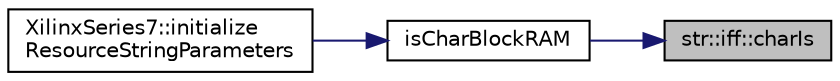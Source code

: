 digraph "str::iff::charIs"
{
 // INTERACTIVE_SVG=YES
 // LATEX_PDF_SIZE
  edge [fontname="Helvetica",fontsize="10",labelfontname="Helvetica",labelfontsize="10"];
  node [fontname="Helvetica",fontsize="10",shape=record];
  rankdir="RL";
  Node1 [label="str::iff::charIs",height=0.2,width=0.4,color="black", fillcolor="grey75", style="filled", fontcolor="black",tooltip="Returns false. End of recursion for template."];
  Node1 -> Node2 [dir="back",color="midnightblue",fontsize="10",style="solid",fontname="Helvetica"];
  Node2 [label="isCharBlockRAM",height=0.2,width=0.4,color="black", fillcolor="white", style="filled",URL="$XilinxSeries7_8cpp.html#a1260c3fe176d73cb2f30b642c1c273f3",tooltip=" "];
  Node2 -> Node3 [dir="back",color="midnightblue",fontsize="10",style="solid",fontname="Helvetica"];
  Node3 [label="XilinxSeries7::initialize\lResourceStringParameters",height=0.2,width=0.4,color="black", fillcolor="white", style="filled",URL="$classXilinxSeries7.html#aac5e9625d788f518700d194fe0fb4a10",tooltip=" "];
}
